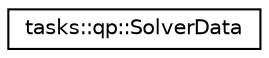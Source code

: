 digraph "Graphical Class Hierarchy"
{
  edge [fontname="Helvetica",fontsize="10",labelfontname="Helvetica",labelfontsize="10"];
  node [fontname="Helvetica",fontsize="10",shape=record];
  rankdir="LR";
  Node0 [label="tasks::qp::SolverData",height=0.2,width=0.4,color="black", fillcolor="white", style="filled",URL="$classtasks_1_1qp_1_1SolverData.html"];
}
